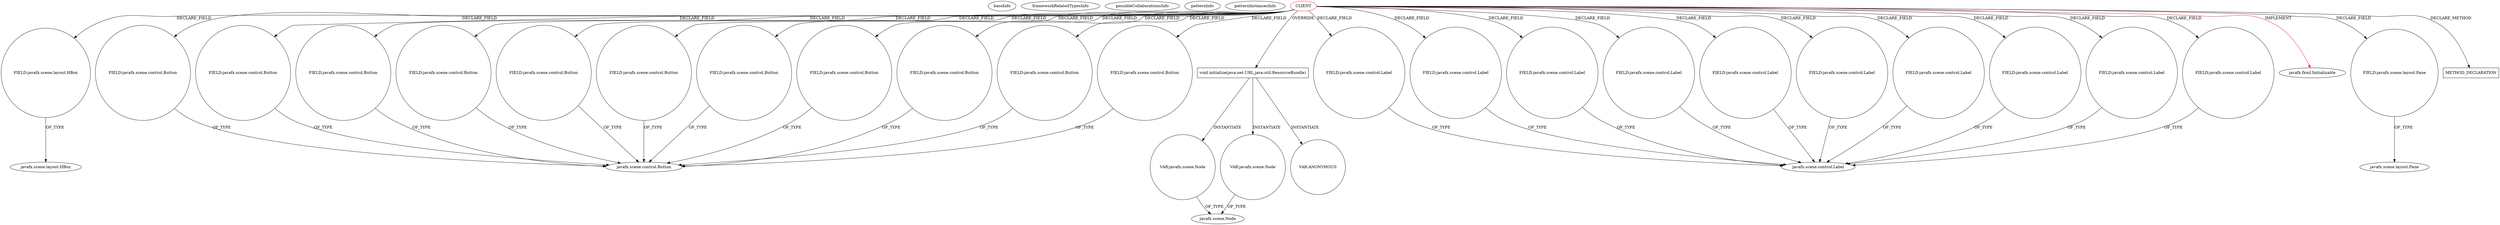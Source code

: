 digraph {
baseInfo[graphId=1283,category="pattern",isAnonymous=false,possibleRelation=false]
frameworkRelatedTypesInfo[0="javafx.fxml.Initializable"]
possibleCollaborationsInfo[]
patternInfo[frequency=2.0,patternRootClient=0]
patternInstancesInfo[0="hock323-eventManager~/hock323-eventManager/EventManager-master/src/eventManager/controller/pokerTournament/TournamentController.java~TournamentController~3009",1="RomeoGolf-BC~/RomeoGolf-BC/BC-master/src/romeogolf/bc/MainController.java~MainController~1142"]
94[label="FIELD:javafx.scene.layout.HBox",vertexType="FIELD_DECLARATION",isFrameworkType=false,shape=circle]
0[label="CLIENT",vertexType="ROOT_CLIENT_CLASS_DECLARATION",isFrameworkType=false,color=red]
142[label="FIELD:javafx.scene.control.Button",vertexType="FIELD_DECLARATION",isFrameworkType=false,shape=circle]
59[label="FIELD:javafx.scene.control.Button",vertexType="FIELD_DECLARATION",isFrameworkType=false,shape=circle]
52[label="FIELD:javafx.scene.control.Button",vertexType="FIELD_DECLARATION",isFrameworkType=false,shape=circle]
48[label="FIELD:javafx.scene.control.Button",vertexType="FIELD_DECLARATION",isFrameworkType=false,shape=circle]
4[label="FIELD:javafx.scene.control.Button",vertexType="FIELD_DECLARATION",isFrameworkType=false,shape=circle]
81[label="FIELD:javafx.scene.control.Button",vertexType="FIELD_DECLARATION",isFrameworkType=false,shape=circle]
10[label="FIELD:javafx.scene.control.Button",vertexType="FIELD_DECLARATION",isFrameworkType=false,shape=circle]
8[label="FIELD:javafx.scene.control.Button",vertexType="FIELD_DECLARATION",isFrameworkType=false,shape=circle]
14[label="FIELD:javafx.scene.control.Button",vertexType="FIELD_DECLARATION",isFrameworkType=false,shape=circle]
140[label="FIELD:javafx.scene.control.Button",vertexType="FIELD_DECLARATION",isFrameworkType=false,shape=circle]
79[label="FIELD:javafx.scene.control.Button",vertexType="FIELD_DECLARATION",isFrameworkType=false,shape=circle]
152[label="void initialize(java.net.URL,java.util.ResourceBundle)",vertexType="OVERRIDING_METHOD_DECLARATION",isFrameworkType=false,shape=box]
69[label="FIELD:javafx.scene.control.Label",vertexType="FIELD_DECLARATION",isFrameworkType=false,shape=circle]
27[label="javafx.scene.control.Label",vertexType="FRAMEWORK_CLASS_TYPE",isFrameworkType=false]
77[label="FIELD:javafx.scene.control.Label",vertexType="FIELD_DECLARATION",isFrameworkType=false,shape=circle]
65[label="FIELD:javafx.scene.control.Label",vertexType="FIELD_DECLARATION",isFrameworkType=false,shape=circle]
92[label="FIELD:javafx.scene.control.Label",vertexType="FIELD_DECLARATION",isFrameworkType=false,shape=circle]
108[label="FIELD:javafx.scene.control.Label",vertexType="FIELD_DECLARATION",isFrameworkType=false,shape=circle]
61[label="FIELD:javafx.scene.control.Label",vertexType="FIELD_DECLARATION",isFrameworkType=false,shape=circle]
26[label="FIELD:javafx.scene.control.Label",vertexType="FIELD_DECLARATION",isFrameworkType=false,shape=circle]
71[label="FIELD:javafx.scene.control.Label",vertexType="FIELD_DECLARATION",isFrameworkType=false,shape=circle]
98[label="FIELD:javafx.scene.control.Label",vertexType="FIELD_DECLARATION",isFrameworkType=false,shape=circle]
73[label="FIELD:javafx.scene.control.Label",vertexType="FIELD_DECLARATION",isFrameworkType=false,shape=circle]
5[label="javafx.scene.control.Button",vertexType="FRAMEWORK_CLASS_TYPE",isFrameworkType=false]
277[label="VAR:javafx.scene.Node",vertexType="VARIABLE_EXPRESION",isFrameworkType=false,shape=circle]
189[label="javafx.scene.Node",vertexType="FRAMEWORK_CLASS_TYPE",isFrameworkType=false]
280[label="VAR:javafx.scene.Node",vertexType="VARIABLE_EXPRESION",isFrameworkType=false,shape=circle]
328[label="VAR:ANONYMOUS",vertexType="VARIABLE_EXPRESION",isFrameworkType=false,shape=circle]
1[label="javafx.fxml.Initializable",vertexType="FRAMEWORK_INTERFACE_TYPE",isFrameworkType=false]
112[label="FIELD:javafx.scene.layout.Pane",vertexType="FIELD_DECLARATION",isFrameworkType=false,shape=circle]
41[label="javafx.scene.layout.Pane",vertexType="FRAMEWORK_CLASS_TYPE",isFrameworkType=false]
17[label="javafx.scene.layout.HBox",vertexType="FRAMEWORK_CLASS_TYPE",isFrameworkType=false]
865[label="METHOD_DECLARATION",vertexType="CLIENT_METHOD_DECLARATION",isFrameworkType=false,shape=box]
0->48[label="DECLARE_FIELD"]
140->5[label="OF_TYPE"]
152->277[label="INSTANTIATE"]
79->5[label="OF_TYPE"]
52->5[label="OF_TYPE"]
59->5[label="OF_TYPE"]
152->328[label="INSTANTIATE"]
0->8[label="DECLARE_FIELD"]
0->112[label="DECLARE_FIELD"]
0->140[label="DECLARE_FIELD"]
0->26[label="DECLARE_FIELD"]
142->5[label="OF_TYPE"]
65->27[label="OF_TYPE"]
14->5[label="OF_TYPE"]
0->77[label="DECLARE_FIELD"]
48->5[label="OF_TYPE"]
94->17[label="OF_TYPE"]
0->4[label="DECLARE_FIELD"]
0->98[label="DECLARE_FIELD"]
0->61[label="DECLARE_FIELD"]
8->5[label="OF_TYPE"]
280->189[label="OF_TYPE"]
0->81[label="DECLARE_FIELD"]
0->1[label="IMPLEMENT",color=red]
71->27[label="OF_TYPE"]
73->27[label="OF_TYPE"]
0->52[label="DECLARE_FIELD"]
152->280[label="INSTANTIATE"]
0->865[label="DECLARE_METHOD"]
98->27[label="OF_TYPE"]
0->152[label="OVERRIDE"]
92->27[label="OF_TYPE"]
0->73[label="DECLARE_FIELD"]
0->94[label="DECLARE_FIELD"]
81->5[label="OF_TYPE"]
0->71[label="DECLARE_FIELD"]
26->27[label="OF_TYPE"]
0->10[label="DECLARE_FIELD"]
0->142[label="DECLARE_FIELD"]
277->189[label="OF_TYPE"]
108->27[label="OF_TYPE"]
0->14[label="DECLARE_FIELD"]
10->5[label="OF_TYPE"]
0->92[label="DECLARE_FIELD"]
4->5[label="OF_TYPE"]
0->108[label="DECLARE_FIELD"]
69->27[label="OF_TYPE"]
77->27[label="OF_TYPE"]
112->41[label="OF_TYPE"]
0->69[label="DECLARE_FIELD"]
0->79[label="DECLARE_FIELD"]
61->27[label="OF_TYPE"]
0->59[label="DECLARE_FIELD"]
0->65[label="DECLARE_FIELD"]
}

